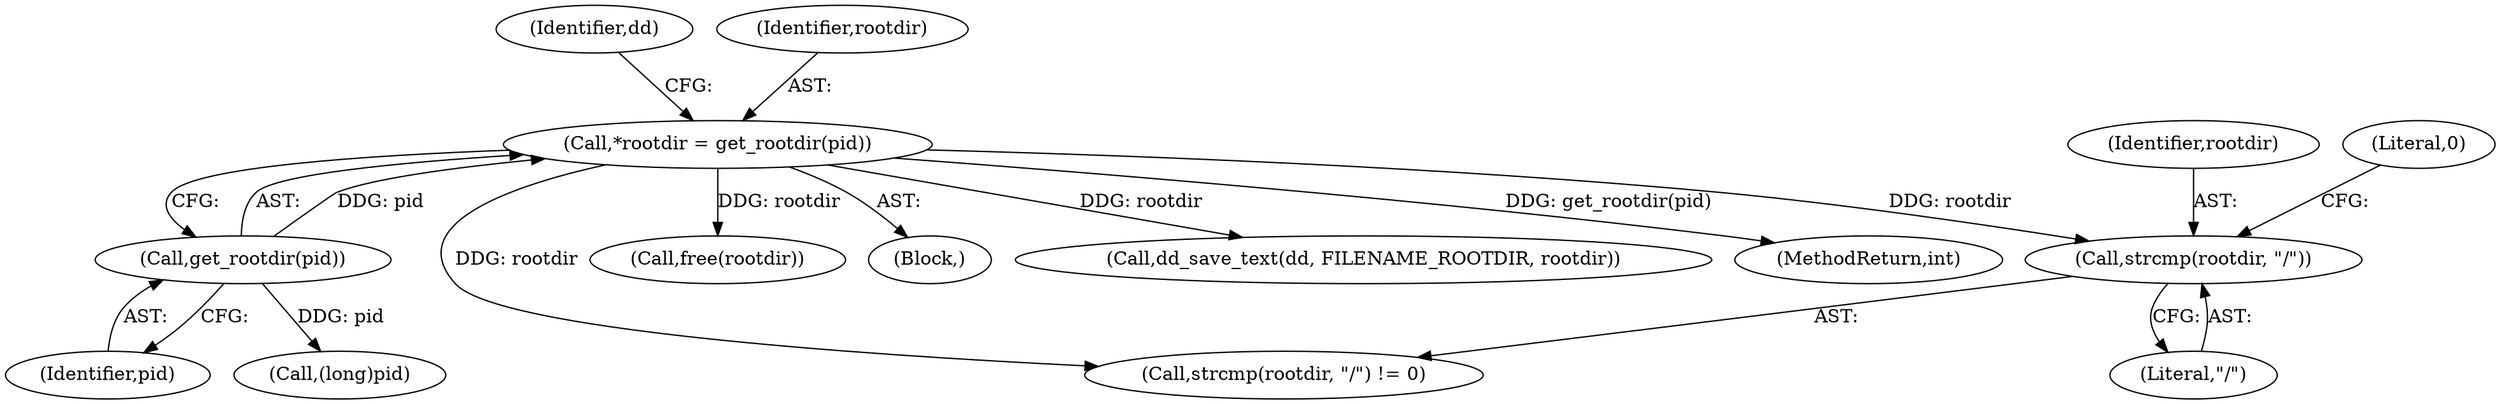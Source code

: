 digraph "0_abrt_4f2c1ddd3e3b81d2d5146b883115371f1cada9f9@API" {
"1000788" [label="(Call,strcmp(rootdir, \"/\"))"];
"1000626" [label="(Call,*rootdir = get_rootdir(pid))"];
"1000628" [label="(Call,get_rootdir(pid))"];
"1000789" [label="(Identifier,rootdir)"];
"1000788" [label="(Call,strcmp(rootdir, \"/\"))"];
"1000792" [label="(Call,dd_save_text(dd, FILENAME_ROOTDIR, rootdir))"];
"1000631" [label="(Identifier,dd)"];
"1000629" [label="(Identifier,pid)"];
"1001171" [label="(MethodReturn,int)"];
"1000787" [label="(Call,strcmp(rootdir, \"/\") != 0)"];
"1000791" [label="(Literal,0)"];
"1001103" [label="(Call,free(rootdir))"];
"1000628" [label="(Call,get_rootdir(pid))"];
"1000626" [label="(Call,*rootdir = get_rootdir(pid))"];
"1000790" [label="(Literal,\"/\")"];
"1000627" [label="(Identifier,rootdir)"];
"1000641" [label="(Call,(long)pid)"];
"1000624" [label="(Block,)"];
"1000788" -> "1000787"  [label="AST: "];
"1000788" -> "1000790"  [label="CFG: "];
"1000789" -> "1000788"  [label="AST: "];
"1000790" -> "1000788"  [label="AST: "];
"1000791" -> "1000788"  [label="CFG: "];
"1000626" -> "1000788"  [label="DDG: rootdir"];
"1000626" -> "1000624"  [label="AST: "];
"1000626" -> "1000628"  [label="CFG: "];
"1000627" -> "1000626"  [label="AST: "];
"1000628" -> "1000626"  [label="AST: "];
"1000631" -> "1000626"  [label="CFG: "];
"1000626" -> "1001171"  [label="DDG: get_rootdir(pid)"];
"1000628" -> "1000626"  [label="DDG: pid"];
"1000626" -> "1000787"  [label="DDG: rootdir"];
"1000626" -> "1000792"  [label="DDG: rootdir"];
"1000626" -> "1001103"  [label="DDG: rootdir"];
"1000628" -> "1000629"  [label="CFG: "];
"1000629" -> "1000628"  [label="AST: "];
"1000628" -> "1000641"  [label="DDG: pid"];
}
